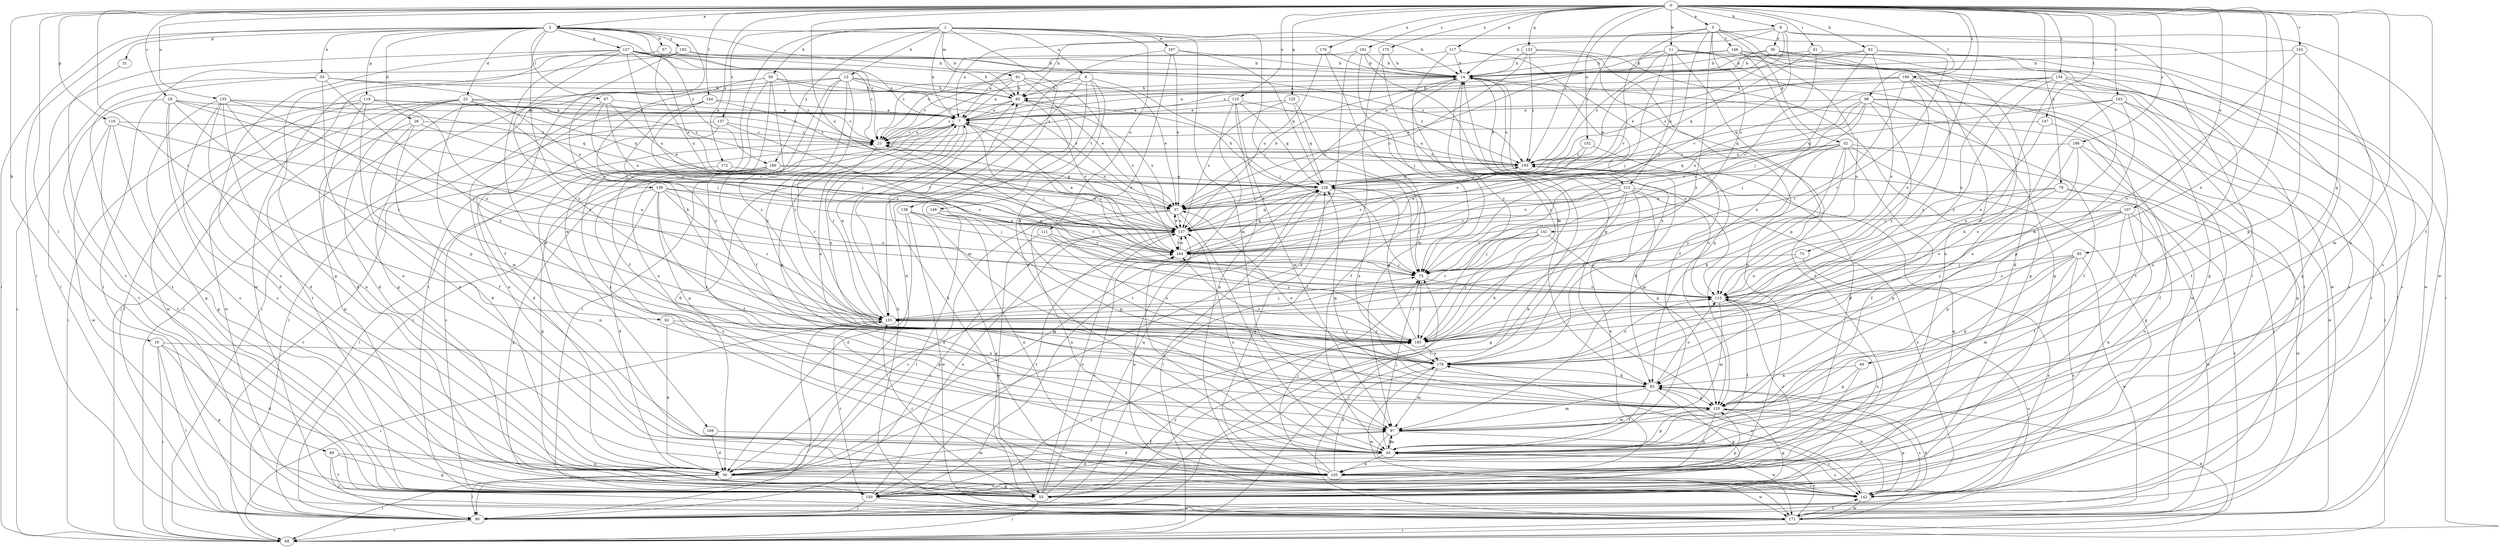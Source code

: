 strict digraph  {
0;
1;
2;
5;
6;
7;
8;
10;
11;
12;
14;
18;
21;
23;
26;
30;
33;
36;
37;
45;
49;
51;
52;
53;
56;
57;
60;
61;
62;
65;
67;
68;
73;
75;
78;
82;
83;
88;
89;
90;
91;
97;
105;
107;
110;
111;
112;
113;
116;
117;
118;
120;
123;
125;
127;
128;
134;
135;
137;
138;
139;
141;
142;
144;
147;
148;
149;
150;
152;
155;
157;
162;
163;
164;
167;
169;
171;
172;
175;
176;
178;
180;
182;
185;
186;
190;
191;
193;
0 -> 2  [label=a];
0 -> 5  [label=a];
0 -> 8  [label=b];
0 -> 10  [label=b];
0 -> 11  [label=b];
0 -> 18  [label=c];
0 -> 45  [label=f];
0 -> 49  [label=g];
0 -> 61  [label=i];
0 -> 62  [label=i];
0 -> 65  [label=i];
0 -> 73  [label=j];
0 -> 78  [label=k];
0 -> 82  [label=k];
0 -> 88  [label=l];
0 -> 89  [label=l];
0 -> 105  [label=n];
0 -> 107  [label=o];
0 -> 110  [label=o];
0 -> 116  [label=p];
0 -> 117  [label=p];
0 -> 123  [label=q];
0 -> 125  [label=q];
0 -> 134  [label=r];
0 -> 144  [label=t];
0 -> 147  [label=t];
0 -> 152  [label=u];
0 -> 155  [label=u];
0 -> 157  [label=u];
0 -> 162  [label=v];
0 -> 163  [label=v];
0 -> 172  [label=x];
0 -> 175  [label=x];
0 -> 176  [label=x];
0 -> 178  [label=x];
0 -> 186  [label=z];
0 -> 190  [label=z];
0 -> 191  [label=z];
0 -> 193  [label=z];
1 -> 6  [label=a];
1 -> 7  [label=a];
1 -> 12  [label=b];
1 -> 56  [label=h];
1 -> 75  [label=j];
1 -> 91  [label=m];
1 -> 97  [label=m];
1 -> 111  [label=o];
1 -> 137  [label=s];
1 -> 138  [label=s];
1 -> 167  [label=w];
1 -> 169  [label=w];
1 -> 180  [label=y];
2 -> 14  [label=b];
2 -> 21  [label=c];
2 -> 23  [label=d];
2 -> 26  [label=d];
2 -> 33  [label=e];
2 -> 51  [label=g];
2 -> 57  [label=h];
2 -> 60  [label=h];
2 -> 67  [label=i];
2 -> 68  [label=i];
2 -> 83  [label=k];
2 -> 90  [label=l];
2 -> 118  [label=p];
2 -> 127  [label=q];
2 -> 139  [label=s];
2 -> 180  [label=y];
2 -> 182  [label=y];
5 -> 52  [label=g];
5 -> 75  [label=j];
5 -> 90  [label=l];
5 -> 105  [label=n];
5 -> 141  [label=s];
5 -> 148  [label=t];
5 -> 164  [label=v];
5 -> 185  [label=y];
5 -> 193  [label=z];
6 -> 21  [label=c];
6 -> 30  [label=d];
6 -> 45  [label=f];
6 -> 60  [label=h];
6 -> 75  [label=j];
6 -> 135  [label=r];
6 -> 149  [label=t];
7 -> 21  [label=c];
7 -> 30  [label=d];
7 -> 75  [label=j];
7 -> 90  [label=l];
7 -> 120  [label=p];
7 -> 135  [label=r];
7 -> 150  [label=t];
7 -> 157  [label=u];
7 -> 178  [label=x];
8 -> 7  [label=a];
8 -> 14  [label=b];
8 -> 36  [label=e];
8 -> 37  [label=e];
8 -> 60  [label=h];
8 -> 142  [label=s];
8 -> 164  [label=v];
8 -> 171  [label=w];
10 -> 30  [label=d];
10 -> 53  [label=g];
10 -> 68  [label=i];
10 -> 90  [label=l];
10 -> 178  [label=x];
11 -> 14  [label=b];
11 -> 37  [label=e];
11 -> 53  [label=g];
11 -> 75  [label=j];
11 -> 112  [label=o];
11 -> 120  [label=p];
11 -> 150  [label=t];
11 -> 171  [label=w];
11 -> 193  [label=z];
12 -> 37  [label=e];
12 -> 45  [label=f];
12 -> 60  [label=h];
12 -> 68  [label=i];
12 -> 105  [label=n];
12 -> 150  [label=t];
12 -> 178  [label=x];
12 -> 185  [label=y];
12 -> 193  [label=z];
14 -> 60  [label=h];
14 -> 75  [label=j];
14 -> 112  [label=o];
14 -> 120  [label=p];
14 -> 157  [label=u];
14 -> 171  [label=w];
14 -> 178  [label=x];
14 -> 185  [label=y];
18 -> 7  [label=a];
18 -> 30  [label=d];
18 -> 75  [label=j];
18 -> 113  [label=o];
18 -> 135  [label=r];
18 -> 142  [label=s];
18 -> 150  [label=t];
21 -> 7  [label=a];
21 -> 135  [label=r];
21 -> 193  [label=z];
23 -> 7  [label=a];
23 -> 21  [label=c];
23 -> 30  [label=d];
23 -> 90  [label=l];
23 -> 97  [label=m];
23 -> 128  [label=q];
23 -> 150  [label=t];
23 -> 164  [label=v];
23 -> 171  [label=w];
26 -> 21  [label=c];
26 -> 30  [label=d];
26 -> 45  [label=f];
26 -> 53  [label=g];
26 -> 157  [label=u];
30 -> 53  [label=g];
30 -> 68  [label=i];
30 -> 90  [label=l];
30 -> 97  [label=m];
30 -> 113  [label=o];
30 -> 128  [label=q];
30 -> 164  [label=v];
33 -> 60  [label=h];
33 -> 68  [label=i];
33 -> 105  [label=n];
33 -> 135  [label=r];
33 -> 150  [label=t];
33 -> 157  [label=u];
36 -> 7  [label=a];
36 -> 14  [label=b];
36 -> 30  [label=d];
36 -> 37  [label=e];
36 -> 53  [label=g];
36 -> 105  [label=n];
37 -> 14  [label=b];
37 -> 30  [label=d];
37 -> 45  [label=f];
37 -> 105  [label=n];
37 -> 157  [label=u];
45 -> 30  [label=d];
45 -> 75  [label=j];
45 -> 97  [label=m];
45 -> 105  [label=n];
45 -> 120  [label=p];
45 -> 142  [label=s];
45 -> 157  [label=u];
45 -> 164  [label=v];
49 -> 83  [label=k];
49 -> 105  [label=n];
49 -> 120  [label=p];
51 -> 150  [label=t];
52 -> 37  [label=e];
52 -> 45  [label=f];
52 -> 53  [label=g];
52 -> 83  [label=k];
52 -> 90  [label=l];
52 -> 97  [label=m];
52 -> 128  [label=q];
52 -> 185  [label=y];
52 -> 193  [label=z];
53 -> 68  [label=i];
53 -> 128  [label=q];
53 -> 135  [label=r];
53 -> 157  [label=u];
53 -> 164  [label=v];
53 -> 185  [label=y];
56 -> 37  [label=e];
56 -> 45  [label=f];
56 -> 53  [label=g];
56 -> 60  [label=h];
56 -> 68  [label=i];
56 -> 142  [label=s];
56 -> 185  [label=y];
57 -> 14  [label=b];
57 -> 60  [label=h];
57 -> 90  [label=l];
57 -> 157  [label=u];
60 -> 7  [label=a];
60 -> 21  [label=c];
60 -> 157  [label=u];
60 -> 164  [label=v];
61 -> 14  [label=b];
61 -> 128  [label=q];
61 -> 135  [label=r];
61 -> 164  [label=v];
62 -> 30  [label=d];
62 -> 120  [label=p];
62 -> 185  [label=y];
65 -> 75  [label=j];
65 -> 97  [label=m];
65 -> 113  [label=o];
65 -> 120  [label=p];
65 -> 142  [label=s];
65 -> 171  [label=w];
65 -> 185  [label=y];
67 -> 7  [label=a];
67 -> 37  [label=e];
67 -> 105  [label=n];
67 -> 157  [label=u];
67 -> 164  [label=v];
68 -> 14  [label=b];
68 -> 21  [label=c];
68 -> 83  [label=k];
68 -> 193  [label=z];
73 -> 75  [label=j];
73 -> 113  [label=o];
73 -> 142  [label=s];
75 -> 113  [label=o];
75 -> 185  [label=y];
78 -> 37  [label=e];
78 -> 105  [label=n];
78 -> 120  [label=p];
78 -> 164  [label=v];
78 -> 171  [label=w];
82 -> 14  [label=b];
82 -> 21  [label=c];
82 -> 68  [label=i];
82 -> 75  [label=j];
82 -> 113  [label=o];
82 -> 171  [label=w];
83 -> 7  [label=a];
83 -> 37  [label=e];
83 -> 45  [label=f];
83 -> 53  [label=g];
83 -> 97  [label=m];
83 -> 113  [label=o];
83 -> 120  [label=p];
88 -> 7  [label=a];
88 -> 45  [label=f];
88 -> 53  [label=g];
88 -> 68  [label=i];
88 -> 75  [label=j];
88 -> 128  [label=q];
88 -> 157  [label=u];
88 -> 164  [label=v];
88 -> 185  [label=y];
89 -> 53  [label=g];
89 -> 90  [label=l];
89 -> 105  [label=n];
89 -> 150  [label=t];
90 -> 14  [label=b];
90 -> 68  [label=i];
90 -> 113  [label=o];
91 -> 7  [label=a];
91 -> 21  [label=c];
91 -> 37  [label=e];
91 -> 60  [label=h];
91 -> 68  [label=i];
91 -> 97  [label=m];
91 -> 164  [label=v];
97 -> 30  [label=d];
97 -> 45  [label=f];
97 -> 142  [label=s];
97 -> 171  [label=w];
105 -> 75  [label=j];
105 -> 128  [label=q];
105 -> 142  [label=s];
105 -> 150  [label=t];
105 -> 171  [label=w];
105 -> 178  [label=x];
107 -> 45  [label=f];
107 -> 105  [label=n];
107 -> 113  [label=o];
107 -> 120  [label=p];
107 -> 157  [label=u];
107 -> 171  [label=w];
107 -> 185  [label=y];
110 -> 7  [label=a];
110 -> 97  [label=m];
110 -> 105  [label=n];
110 -> 113  [label=o];
110 -> 128  [label=q];
110 -> 150  [label=t];
111 -> 164  [label=v];
111 -> 171  [label=w];
111 -> 178  [label=x];
111 -> 185  [label=y];
112 -> 14  [label=b];
112 -> 37  [label=e];
112 -> 53  [label=g];
112 -> 90  [label=l];
112 -> 105  [label=n];
112 -> 113  [label=o];
112 -> 120  [label=p];
112 -> 142  [label=s];
112 -> 157  [label=u];
112 -> 164  [label=v];
113 -> 21  [label=c];
113 -> 45  [label=f];
113 -> 97  [label=m];
113 -> 105  [label=n];
113 -> 135  [label=r];
116 -> 21  [label=c];
116 -> 53  [label=g];
116 -> 113  [label=o];
116 -> 150  [label=t];
116 -> 171  [label=w];
117 -> 7  [label=a];
117 -> 14  [label=b];
117 -> 45  [label=f];
117 -> 150  [label=t];
117 -> 185  [label=y];
118 -> 7  [label=a];
118 -> 21  [label=c];
118 -> 30  [label=d];
118 -> 68  [label=i];
118 -> 105  [label=n];
118 -> 135  [label=r];
118 -> 171  [label=w];
118 -> 193  [label=z];
120 -> 53  [label=g];
120 -> 97  [label=m];
120 -> 105  [label=n];
120 -> 128  [label=q];
120 -> 142  [label=s];
123 -> 14  [label=b];
123 -> 53  [label=g];
123 -> 105  [label=n];
123 -> 157  [label=u];
123 -> 193  [label=z];
125 -> 7  [label=a];
125 -> 45  [label=f];
125 -> 128  [label=q];
125 -> 157  [label=u];
127 -> 7  [label=a];
127 -> 14  [label=b];
127 -> 21  [label=c];
127 -> 37  [label=e];
127 -> 90  [label=l];
127 -> 97  [label=m];
127 -> 142  [label=s];
127 -> 157  [label=u];
127 -> 185  [label=y];
127 -> 193  [label=z];
128 -> 37  [label=e];
128 -> 60  [label=h];
128 -> 68  [label=i];
128 -> 75  [label=j];
128 -> 178  [label=x];
134 -> 60  [label=h];
134 -> 83  [label=k];
134 -> 90  [label=l];
134 -> 113  [label=o];
134 -> 128  [label=q];
134 -> 142  [label=s];
134 -> 178  [label=x];
134 -> 185  [label=y];
135 -> 7  [label=a];
135 -> 68  [label=i];
135 -> 75  [label=j];
135 -> 90  [label=l];
135 -> 185  [label=y];
137 -> 21  [label=c];
137 -> 30  [label=d];
137 -> 90  [label=l];
137 -> 113  [label=o];
138 -> 30  [label=d];
138 -> 53  [label=g];
138 -> 157  [label=u];
138 -> 164  [label=v];
138 -> 171  [label=w];
139 -> 30  [label=d];
139 -> 37  [label=e];
139 -> 53  [label=g];
139 -> 75  [label=j];
139 -> 83  [label=k];
139 -> 113  [label=o];
139 -> 120  [label=p];
139 -> 135  [label=r];
141 -> 75  [label=j];
141 -> 113  [label=o];
141 -> 135  [label=r];
141 -> 164  [label=v];
141 -> 185  [label=y];
142 -> 60  [label=h];
142 -> 83  [label=k];
142 -> 120  [label=p];
142 -> 157  [label=u];
142 -> 171  [label=w];
142 -> 178  [label=x];
144 -> 7  [label=a];
144 -> 75  [label=j];
144 -> 164  [label=v];
144 -> 185  [label=y];
144 -> 193  [label=z];
147 -> 21  [label=c];
147 -> 113  [label=o];
147 -> 171  [label=w];
148 -> 14  [label=b];
148 -> 21  [label=c];
148 -> 53  [label=g];
148 -> 90  [label=l];
148 -> 113  [label=o];
148 -> 178  [label=x];
149 -> 90  [label=l];
149 -> 105  [label=n];
149 -> 120  [label=p];
149 -> 157  [label=u];
150 -> 21  [label=c];
150 -> 90  [label=l];
150 -> 120  [label=p];
150 -> 135  [label=r];
150 -> 157  [label=u];
150 -> 171  [label=w];
150 -> 185  [label=y];
152 -> 45  [label=f];
152 -> 157  [label=u];
152 -> 193  [label=z];
155 -> 7  [label=a];
155 -> 30  [label=d];
155 -> 53  [label=g];
155 -> 105  [label=n];
155 -> 120  [label=p];
155 -> 128  [label=q];
155 -> 142  [label=s];
155 -> 185  [label=y];
157 -> 37  [label=e];
157 -> 90  [label=l];
157 -> 128  [label=q];
157 -> 150  [label=t];
157 -> 164  [label=v];
162 -> 14  [label=b];
162 -> 97  [label=m];
162 -> 120  [label=p];
162 -> 185  [label=y];
163 -> 7  [label=a];
163 -> 45  [label=f];
163 -> 120  [label=p];
163 -> 128  [label=q];
163 -> 150  [label=t];
163 -> 178  [label=x];
164 -> 7  [label=a];
164 -> 21  [label=c];
164 -> 75  [label=j];
164 -> 128  [label=q];
164 -> 157  [label=u];
164 -> 193  [label=z];
167 -> 14  [label=b];
167 -> 37  [label=e];
167 -> 83  [label=k];
167 -> 128  [label=q];
167 -> 135  [label=r];
169 -> 30  [label=d];
169 -> 45  [label=f];
171 -> 45  [label=f];
171 -> 60  [label=h];
171 -> 68  [label=i];
171 -> 75  [label=j];
171 -> 83  [label=k];
171 -> 142  [label=s];
172 -> 105  [label=n];
172 -> 128  [label=q];
175 -> 14  [label=b];
175 -> 83  [label=k];
175 -> 90  [label=l];
176 -> 14  [label=b];
176 -> 97  [label=m];
176 -> 157  [label=u];
178 -> 83  [label=k];
178 -> 97  [label=m];
178 -> 113  [label=o];
178 -> 164  [label=v];
178 -> 171  [label=w];
180 -> 37  [label=e];
180 -> 45  [label=f];
180 -> 53  [label=g];
180 -> 90  [label=l];
180 -> 128  [label=q];
180 -> 142  [label=s];
182 -> 14  [label=b];
182 -> 45  [label=f];
182 -> 53  [label=g];
182 -> 171  [label=w];
182 -> 193  [label=z];
185 -> 128  [label=q];
185 -> 135  [label=r];
185 -> 178  [label=x];
186 -> 45  [label=f];
186 -> 113  [label=o];
186 -> 150  [label=t];
186 -> 178  [label=x];
186 -> 193  [label=z];
190 -> 7  [label=a];
190 -> 60  [label=h];
190 -> 83  [label=k];
190 -> 113  [label=o];
190 -> 135  [label=r];
190 -> 142  [label=s];
190 -> 185  [label=y];
190 -> 193  [label=z];
191 -> 14  [label=b];
191 -> 21  [label=c];
191 -> 30  [label=d];
191 -> 75  [label=j];
191 -> 120  [label=p];
193 -> 7  [label=a];
193 -> 53  [label=g];
193 -> 83  [label=k];
193 -> 128  [label=q];
}
